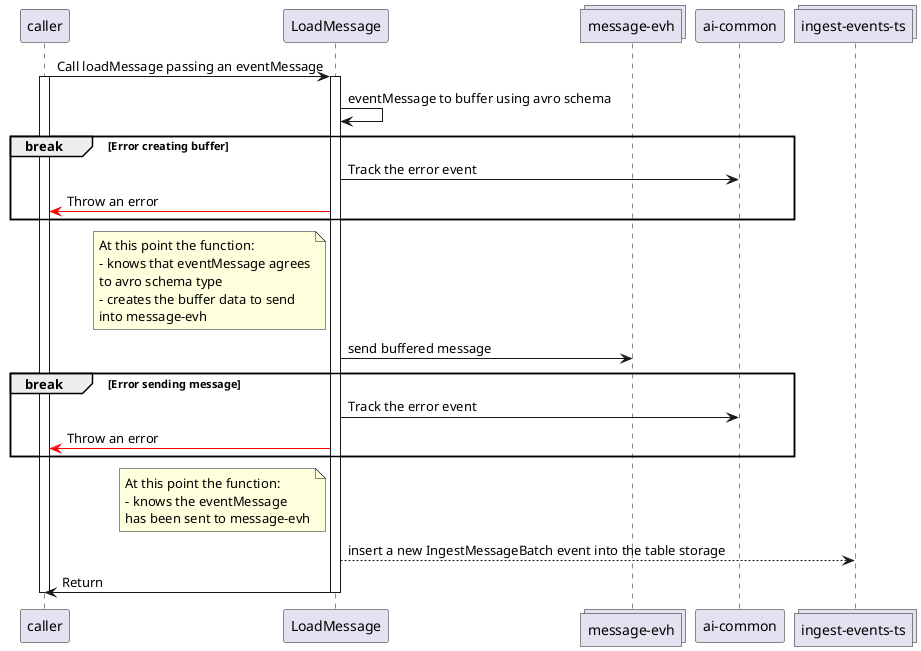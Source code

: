 @startuml load-message

participant caller
participant LoadMessage as lm
collections "message-evh" as evh
participant "ai-common" as ai
collections "ingest-events-ts" as ime

caller -> lm : Call loadMessage passing an eventMessage
activate caller
activate lm

lm -> lm : eventMessage to buffer using avro schema
break Error creating buffer
  lm -> ai : Track the error event
  lm -[#red]> caller : Throw an error
end

note left of lm
  At this point the function:
  - knows that eventMessage agrees
  to avro schema type
  - creates the buffer data to send
  into message-evh
end note

lm -> evh : send buffered message
break Error sending message
  lm -> ai : Track the error event
  lm -[#red]> caller : Throw an error
end

note left of lm
  At this point the function:
  - knows the eventMessage
  has been sent to message-evh
end note

lm --> ime : insert a new IngestMessageBatch event into the table storage

lm -> caller : Return
deactivate lm
deactivate caller
@enduml
